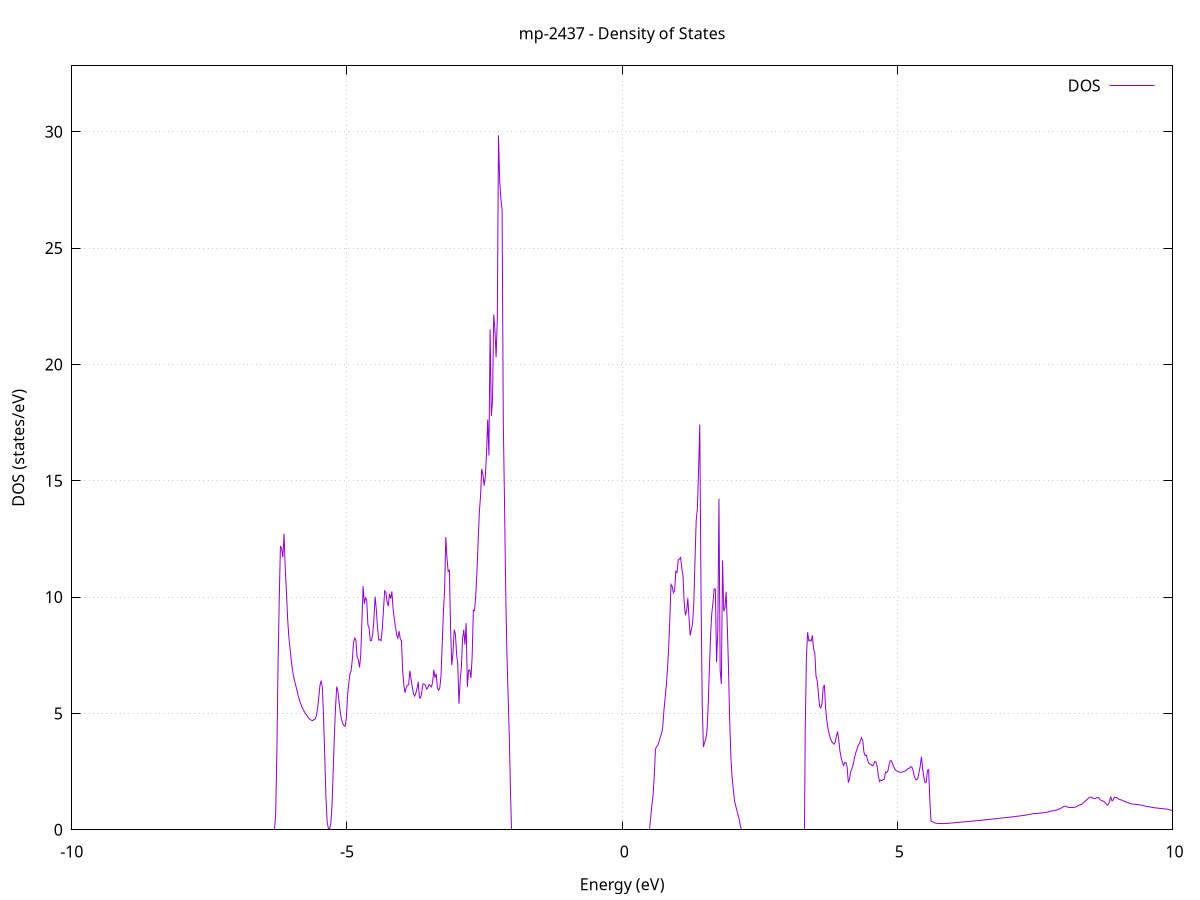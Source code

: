set title 'mp-2437 - Density of States'
set xlabel 'Energy (eV)'
set ylabel 'DOS (states/eV)'
set grid
set xrange [-10:10]
set yrange [0:32.832]
set xzeroaxis lt -1
set terminal png size 800,600
set output 'mp-2437_dos_gnuplot.png'
plot '-' using 1:2 with lines title 'DOS'
-24.386400 0.000000
-24.364600 0.000000
-24.342800 0.000000
-24.321100 0.000000
-24.299300 0.000000
-24.277500 0.000000
-24.255800 0.000000
-24.234000 0.000000
-24.212200 0.000000
-24.190400 0.000000
-24.168700 0.000000
-24.146900 0.000000
-24.125100 0.000000
-24.103400 0.000000
-24.081600 0.000000
-24.059800 0.000000
-24.038100 0.000000
-24.016300 0.000000
-23.994500 0.000000
-23.972700 0.000000
-23.951000 0.000000
-23.929200 0.000000
-23.907400 0.000000
-23.885700 0.000000
-23.863900 0.000000
-23.842100 0.000000
-23.820400 0.000000
-23.798600 0.000000
-23.776800 0.000000
-23.755000 0.000000
-23.733300 0.000000
-23.711500 0.000000
-23.689700 0.000000
-23.668000 0.000000
-23.646200 0.000000
-23.624400 0.000000
-23.602700 0.000000
-23.580900 0.000000
-23.559100 0.000000
-23.537300 0.000000
-23.515600 0.000000
-23.493800 0.000000
-23.472000 0.000000
-23.450300 0.000000
-23.428500 0.000000
-23.406700 0.000000
-23.385000 0.000000
-23.363200 0.000000
-23.341400 0.000000
-23.319700 0.000000
-23.297900 0.000000
-23.276100 0.000000
-23.254300 0.000000
-23.232600 0.000000
-23.210800 0.000000
-23.189000 0.000000
-23.167300 0.000000
-23.145500 0.000000
-23.123700 0.000000
-23.102000 0.000000
-23.080200 0.000000
-23.058400 0.000000
-23.036600 0.000000
-23.014900 0.000000
-22.993100 0.000000
-22.971300 0.000000
-22.949600 0.000000
-22.927800 0.000000
-22.906000 0.000000
-22.884300 0.000000
-22.862500 0.000000
-22.840700 0.000000
-22.818900 0.000000
-22.797200 0.000000
-22.775400 0.000000
-22.753600 0.000000
-22.731900 0.000000
-22.710100 0.000000
-22.688300 0.000000
-22.666600 0.000000
-22.644800 0.000000
-22.623000 0.000000
-22.601300 0.000000
-22.579500 0.000000
-22.557700 0.000000
-22.535900 0.000000
-22.514200 0.000000
-22.492400 0.000000
-22.470600 0.000000
-22.448900 0.000000
-22.427100 0.000000
-22.405300 0.019700
-22.383600 0.841700
-22.361800 1.305100
-22.340000 1.707700
-22.318200 2.069100
-22.296500 2.438800
-22.274700 2.842000
-22.252900 3.265600
-22.231200 3.714600
-22.209400 4.267000
-22.187600 4.889700
-22.165900 5.614600
-22.144100 6.704400
-22.122300 8.943100
-22.100500 9.479300
-22.078800 10.349500
-22.057000 10.595800
-22.035200 11.321000
-22.013500 6.270800
-21.991700 10.652900
-21.969900 14.707700
-21.948200 12.191300
-21.926400 9.738000
-21.904600 11.418400
-21.882900 21.061600
-21.861100 29.847100
-21.839300 40.471700
-21.817500 18.512500
-21.795800 23.438100
-21.774000 61.824500
-21.752200 13.667300
-21.730500 27.770900
-21.708700 39.428000
-21.686900 56.825000
-21.665200 35.137800
-21.643400 15.420800
-21.621600 8.497700
-21.599800 4.529300
-21.578100 0.000000
-21.556300 0.000000
-21.534500 0.000000
-21.512800 0.000000
-21.491000 0.000000
-21.469200 0.000000
-21.447500 0.000000
-21.425700 0.000000
-21.403900 0.000000
-21.382100 0.000000
-21.360400 0.000000
-21.338600 0.000000
-21.316800 0.000000
-21.295100 0.000000
-21.273300 0.000000
-21.251500 0.000000
-21.229800 0.000000
-21.208000 0.000000
-21.186200 0.000000
-21.164400 0.000000
-21.142700 0.000000
-21.120900 0.000000
-21.099100 0.000000
-21.077400 0.000000
-21.055600 0.000000
-21.033800 0.000000
-21.012100 0.000000
-20.990300 0.000000
-20.968500 0.000000
-20.946800 0.000000
-20.925000 0.000000
-20.903200 0.000000
-20.881400 0.000000
-20.859700 0.000000
-20.837900 0.000000
-20.816100 0.000000
-20.794400 0.000000
-20.772600 0.000000
-20.750800 0.000000
-20.729100 0.000000
-20.707300 0.000000
-20.685500 0.000000
-20.663700 0.000000
-20.642000 0.000000
-20.620200 0.000000
-20.598400 0.000000
-20.576700 0.000000
-20.554900 0.000000
-20.533100 0.000000
-20.511400 0.000000
-20.489600 0.000000
-20.467800 0.000000
-20.446000 0.000000
-20.424300 0.000000
-20.402500 0.000000
-20.380700 0.000000
-20.359000 0.000000
-20.337200 0.000000
-20.315400 0.000000
-20.293700 0.000000
-20.271900 0.000000
-20.250100 0.000000
-20.228400 0.000000
-20.206600 0.000000
-20.184800 0.000000
-20.163000 0.000000
-20.141300 0.000000
-20.119500 0.000000
-20.097700 0.000000
-20.076000 0.000000
-20.054200 0.000000
-20.032400 0.000000
-20.010700 0.000000
-19.988900 0.000000
-19.967100 0.000000
-19.945300 0.000000
-19.923600 0.000000
-19.901800 0.000000
-19.880000 0.000000
-19.858300 0.000000
-19.836500 0.000000
-19.814700 0.000000
-19.793000 0.000000
-19.771200 0.000000
-19.749400 0.000000
-19.727600 0.000000
-19.705900 0.000000
-19.684100 0.000000
-19.662300 0.000000
-19.640600 0.000000
-19.618800 0.000000
-19.597000 0.000000
-19.575300 0.000000
-19.553500 0.000000
-19.531700 0.000000
-19.510000 0.000000
-19.488200 0.000000
-19.466400 0.000000
-19.444600 0.000000
-19.422900 0.000000
-19.401100 0.000000
-19.379300 0.000000
-19.357600 0.000000
-19.335800 0.000000
-19.314000 0.000000
-19.292300 0.000000
-19.270500 0.000000
-19.248700 0.000000
-19.226900 0.000000
-19.205200 0.000000
-19.183400 0.000000
-19.161600 0.000000
-19.139900 0.000000
-19.118100 0.000000
-19.096300 0.000000
-19.074600 0.000000
-19.052800 0.000000
-19.031000 0.000000
-19.009200 0.000000
-18.987500 0.000000
-18.965700 0.000000
-18.943900 0.000000
-18.922200 0.000000
-18.900400 0.000000
-18.878600 0.000000
-18.856900 0.000000
-18.835100 0.000000
-18.813300 0.000000
-18.791600 0.000000
-18.769800 0.000000
-18.748000 0.000000
-18.726200 0.000000
-18.704500 0.000000
-18.682700 0.000000
-18.660900 0.000000
-18.639200 0.000000
-18.617400 0.000000
-18.595600 0.000000
-18.573900 0.000000
-18.552100 0.000000
-18.530300 0.000000
-18.508500 0.000000
-18.486800 0.000000
-18.465000 0.000000
-18.443200 0.000000
-18.421500 0.000000
-18.399700 0.000000
-18.377900 0.000000
-18.356200 0.000000
-18.334400 0.000000
-18.312600 0.000000
-18.290800 0.000000
-18.269100 0.000000
-18.247300 0.000000
-18.225500 0.000000
-18.203800 0.000000
-18.182000 0.000000
-18.160200 0.000000
-18.138500 0.000000
-18.116700 0.000000
-18.094900 0.000000
-18.073100 0.000000
-18.051400 0.000000
-18.029600 0.000000
-18.007800 0.000000
-17.986100 0.000000
-17.964300 0.000000
-17.942500 0.000000
-17.920800 0.000000
-17.899000 0.000000
-17.877200 0.000000
-17.855500 0.000000
-17.833700 0.000000
-17.811900 0.000000
-17.790100 0.000000
-17.768400 0.000000
-17.746600 0.000000
-17.724800 0.000000
-17.703100 0.000000
-17.681300 0.000000
-17.659500 0.000000
-17.637800 0.000000
-17.616000 0.000000
-17.594200 0.000000
-17.572400 0.000000
-17.550700 0.000000
-17.528900 0.000000
-17.507100 0.000000
-17.485400 0.000000
-17.463600 0.000000
-17.441800 0.000000
-17.420100 0.000000
-17.398300 0.000000
-17.376500 0.000000
-17.354700 0.000000
-17.333000 0.000000
-17.311200 0.000000
-17.289400 0.000000
-17.267700 0.000000
-17.245900 0.000000
-17.224100 0.000000
-17.202400 0.000000
-17.180600 0.000000
-17.158800 0.000000
-17.137100 0.000000
-17.115300 0.000000
-17.093500 0.000000
-17.071700 0.000000
-17.050000 0.000000
-17.028200 0.000000
-17.006400 0.000000
-16.984700 0.000000
-16.962900 0.000000
-16.941100 0.000000
-16.919400 0.000000
-16.897600 0.000000
-16.875800 0.000000
-16.854000 0.000000
-16.832300 0.000000
-16.810500 0.000000
-16.788700 0.000000
-16.767000 0.000000
-16.745200 0.000000
-16.723400 0.000000
-16.701700 0.000000
-16.679900 0.000000
-16.658100 0.000000
-16.636300 0.000000
-16.614600 0.000000
-16.592800 0.000000
-16.571000 0.000000
-16.549300 0.000000
-16.527500 0.000000
-16.505700 0.000000
-16.484000 0.000000
-16.462200 0.000000
-16.440400 0.000000
-16.418700 0.000000
-16.396900 0.000000
-16.375100 0.000000
-16.353300 0.000000
-16.331600 0.000000
-16.309800 0.000000
-16.288000 0.000000
-16.266300 0.000000
-16.244500 0.000000
-16.222700 0.000000
-16.201000 0.000000
-16.179200 0.000000
-16.157400 0.000000
-16.135600 0.000000
-16.113900 0.000000
-16.092100 0.000000
-16.070300 0.000000
-16.048600 0.000000
-16.026800 0.000000
-16.005000 0.000000
-15.983300 0.000000
-15.961500 0.000000
-15.939700 0.000000
-15.917900 0.000000
-15.896200 0.000000
-15.874400 0.000000
-15.852600 0.000000
-15.830900 0.000000
-15.809100 0.000000
-15.787300 0.000000
-15.765600 0.000000
-15.743800 0.000000
-15.722000 0.000000
-15.700300 0.000000
-15.678500 0.000000
-15.656700 0.000000
-15.634900 0.000000
-15.613200 0.000000
-15.591400 0.000000
-15.569600 0.000000
-15.547900 0.000000
-15.526100 0.000000
-15.504300 0.000000
-15.482600 0.000000
-15.460800 0.000000
-15.439000 0.000000
-15.417200 0.000000
-15.395500 0.000000
-15.373700 0.000000
-15.351900 0.000000
-15.330200 0.000000
-15.308400 0.000000
-15.286600 0.000000
-15.264900 0.000000
-15.243100 0.000000
-15.221300 0.000000
-15.199500 0.000000
-15.177800 0.000000
-15.156000 0.000000
-15.134200 0.000000
-15.112500 0.000000
-15.090700 0.000000
-15.068900 0.000000
-15.047200 0.000000
-15.025400 0.000000
-15.003600 0.000000
-14.981800 0.000000
-14.960100 0.000000
-14.938300 0.000000
-14.916500 0.000000
-14.894800 0.000000
-14.873000 0.000000
-14.851200 0.000000
-14.829500 0.000000
-14.807700 0.000000
-14.785900 0.000000
-14.764200 0.000000
-14.742400 0.000000
-14.720600 0.000000
-14.698800 0.000000
-14.677100 0.000000
-14.655300 0.000000
-14.633500 0.000000
-14.611800 0.000000
-14.590000 0.000000
-14.568200 0.000000
-14.546500 0.000000
-14.524700 0.000000
-14.502900 0.000000
-14.481100 0.000000
-14.459400 0.000000
-14.437600 0.000000
-14.415800 0.000000
-14.394100 0.000000
-14.372300 0.000000
-14.350500 0.000000
-14.328800 0.000000
-14.307000 0.000000
-14.285200 0.000000
-14.263400 0.000000
-14.241700 0.000000
-14.219900 0.000000
-14.198100 0.000000
-14.176400 0.000000
-14.154600 0.000000
-14.132800 0.000000
-14.111100 0.000000
-14.089300 0.000000
-14.067500 0.000000
-14.045800 0.000000
-14.024000 0.000000
-14.002200 0.000000
-13.980400 0.000000
-13.958700 0.000000
-13.936900 0.000000
-13.915100 0.000000
-13.893400 0.000000
-13.871600 0.000000
-13.849800 0.000000
-13.828100 0.000000
-13.806300 0.000000
-13.784500 0.000000
-13.762700 0.000000
-13.741000 0.000000
-13.719200 0.000000
-13.697400 0.000000
-13.675700 0.000000
-13.653900 0.000000
-13.632100 0.000000
-13.610400 0.000000
-13.588600 0.000000
-13.566800 0.000000
-13.545000 0.000000
-13.523300 0.000000
-13.501500 0.000000
-13.479700 0.000000
-13.458000 0.000000
-13.436200 0.000000
-13.414400 0.000000
-13.392700 0.000000
-13.370900 0.000000
-13.349100 0.000000
-13.327400 0.000000
-13.305600 0.000000
-13.283800 0.000000
-13.262000 0.000000
-13.240300 0.000000
-13.218500 0.000000
-13.196700 0.000000
-13.175000 0.000000
-13.153200 0.000000
-13.131400 0.000000
-13.109700 0.000000
-13.087900 0.000000
-13.066100 0.000000
-13.044300 0.000000
-13.022600 0.000000
-13.000800 0.000000
-12.979000 0.000000
-12.957300 0.000000
-12.935500 0.000000
-12.913700 0.000000
-12.892000 0.000000
-12.870200 0.000000
-12.848400 0.000000
-12.826600 0.000000
-12.804900 0.000000
-12.783100 0.000000
-12.761300 0.000000
-12.739600 0.000000
-12.717800 0.000000
-12.696000 0.000000
-12.674300 0.000000
-12.652500 0.000000
-12.630700 0.000000
-12.608900 0.000000
-12.587200 0.000000
-12.565400 0.000000
-12.543600 0.000000
-12.521900 0.000000
-12.500100 0.000000
-12.478300 0.000000
-12.456600 0.000000
-12.434800 0.000000
-12.413000 0.000000
-12.391300 0.000000
-12.369500 0.000000
-12.347700 0.000000
-12.325900 0.000000
-12.304200 0.000000
-12.282400 0.000000
-12.260600 0.000000
-12.238900 0.000000
-12.217100 0.000000
-12.195300 0.000000
-12.173600 0.000000
-12.151800 0.000000
-12.130000 0.000000
-12.108200 0.000000
-12.086500 0.000000
-12.064700 0.000000
-12.042900 0.000000
-12.021200 0.000000
-11.999400 0.000000
-11.977600 0.000000
-11.955900 0.000000
-11.934100 0.000000
-11.912300 0.000000
-11.890500 0.000000
-11.868800 0.000000
-11.847000 0.000000
-11.825200 0.000000
-11.803500 0.000000
-11.781700 0.000000
-11.759900 0.000000
-11.738200 0.000000
-11.716400 0.000000
-11.694600 0.000000
-11.672900 0.000000
-11.651100 0.000000
-11.629300 0.000000
-11.607500 0.000000
-11.585800 0.000000
-11.564000 0.000000
-11.542200 0.000000
-11.520500 0.000000
-11.498700 0.000000
-11.476900 0.000000
-11.455200 0.000000
-11.433400 0.000000
-11.411600 0.000000
-11.389800 0.000000
-11.368100 0.000000
-11.346300 0.000000
-11.324500 0.000000
-11.302800 0.000000
-11.281000 0.000000
-11.259200 0.000000
-11.237500 0.000000
-11.215700 0.000000
-11.193900 0.000000
-11.172100 0.000000
-11.150400 0.000000
-11.128600 0.000000
-11.106800 0.000000
-11.085100 0.000000
-11.063300 0.000000
-11.041500 0.000000
-11.019800 0.000000
-10.998000 0.000000
-10.976200 0.000000
-10.954500 0.000000
-10.932700 0.000000
-10.910900 0.000000
-10.889100 0.000000
-10.867400 0.000000
-10.845600 0.000000
-10.823800 0.000000
-10.802100 0.000000
-10.780300 0.000000
-10.758500 0.000000
-10.736800 0.000000
-10.715000 0.000000
-10.693200 0.000000
-10.671400 0.000000
-10.649700 0.000000
-10.627900 0.000000
-10.606100 0.000000
-10.584400 0.000000
-10.562600 0.000000
-10.540800 0.000000
-10.519100 0.000000
-10.497300 0.000000
-10.475500 0.000000
-10.453700 0.000000
-10.432000 0.000000
-10.410200 0.000000
-10.388400 0.000000
-10.366700 0.000000
-10.344900 0.000000
-10.323100 0.000000
-10.301400 0.000000
-10.279600 0.000000
-10.257800 0.000000
-10.236100 0.000000
-10.214300 0.000000
-10.192500 0.000000
-10.170700 0.000000
-10.149000 0.000000
-10.127200 0.000000
-10.105400 0.000000
-10.083700 0.000000
-10.061900 0.000000
-10.040100 0.000000
-10.018400 0.000000
-9.996600 0.000000
-9.974800 0.000000
-9.953000 0.000000
-9.931300 0.000000
-9.909500 0.000000
-9.887700 0.000000
-9.866000 0.000000
-9.844200 0.000000
-9.822400 0.000000
-9.800700 0.000000
-9.778900 0.000000
-9.757100 0.000000
-9.735300 0.000000
-9.713600 0.000000
-9.691800 0.000000
-9.670000 0.000000
-9.648300 0.000000
-9.626500 0.000000
-9.604700 0.000000
-9.583000 0.000000
-9.561200 0.000000
-9.539400 0.000000
-9.517600 0.000000
-9.495900 0.000000
-9.474100 0.000000
-9.452300 0.000000
-9.430600 0.000000
-9.408800 0.000000
-9.387000 0.000000
-9.365300 0.000000
-9.343500 0.000000
-9.321700 0.000000
-9.300000 0.000000
-9.278200 0.000000
-9.256400 0.000000
-9.234600 0.000000
-9.212900 0.000000
-9.191100 0.000000
-9.169300 0.000000
-9.147600 0.000000
-9.125800 0.000000
-9.104000 0.000000
-9.082300 0.000000
-9.060500 0.000000
-9.038700 0.000000
-9.016900 0.000000
-8.995200 0.000000
-8.973400 0.000000
-8.951600 0.000000
-8.929900 0.000000
-8.908100 0.000000
-8.886300 0.000000
-8.864600 0.000000
-8.842800 0.000000
-8.821000 0.000000
-8.799200 0.000000
-8.777500 0.000000
-8.755700 0.000000
-8.733900 0.000000
-8.712200 0.000000
-8.690400 0.000000
-8.668600 0.000000
-8.646900 0.000000
-8.625100 0.000000
-8.603300 0.000000
-8.581600 0.000000
-8.559800 0.000000
-8.538000 0.000000
-8.516200 0.000000
-8.494500 0.000000
-8.472700 0.000000
-8.450900 0.000000
-8.429200 0.000000
-8.407400 0.000000
-8.385600 0.000000
-8.363900 0.000000
-8.342100 0.000000
-8.320300 0.000000
-8.298500 0.000000
-8.276800 0.000000
-8.255000 0.000000
-8.233200 0.000000
-8.211500 0.000000
-8.189700 0.000000
-8.167900 0.000000
-8.146200 0.000000
-8.124400 0.000000
-8.102600 0.000000
-8.080800 0.000000
-8.059100 0.000000
-8.037300 0.000000
-8.015500 0.000000
-7.993800 0.000000
-7.972000 0.000000
-7.950200 0.000000
-7.928500 0.000000
-7.906700 0.000000
-7.884900 0.000000
-7.863200 0.000000
-7.841400 0.000000
-7.819600 0.000000
-7.797800 0.000000
-7.776100 0.000000
-7.754300 0.000000
-7.732500 0.000000
-7.710800 0.000000
-7.689000 0.000000
-7.667200 0.000000
-7.645500 0.000000
-7.623700 0.000000
-7.601900 0.000000
-7.580100 0.000000
-7.558400 0.000000
-7.536600 0.000000
-7.514800 0.000000
-7.493100 0.000000
-7.471300 0.000000
-7.449500 0.000000
-7.427800 0.000000
-7.406000 0.000000
-7.384200 0.000000
-7.362400 0.000000
-7.340700 0.000000
-7.318900 0.000000
-7.297100 0.000000
-7.275400 0.000000
-7.253600 0.000000
-7.231800 0.000000
-7.210100 0.000000
-7.188300 0.000000
-7.166500 0.000000
-7.144800 0.000000
-7.123000 0.000000
-7.101200 0.000000
-7.079400 0.000000
-7.057700 0.000000
-7.035900 0.000000
-7.014100 0.000000
-6.992400 0.000000
-6.970600 0.000000
-6.948800 0.000000
-6.927100 0.000000
-6.905300 0.000000
-6.883500 0.000000
-6.861700 0.000000
-6.840000 0.000000
-6.818200 0.000000
-6.796400 0.000000
-6.774700 0.000000
-6.752900 0.000000
-6.731100 0.000000
-6.709400 0.000000
-6.687600 0.000000
-6.665800 0.000000
-6.644000 0.000000
-6.622300 0.000000
-6.600500 0.000000
-6.578700 0.000000
-6.557000 0.000000
-6.535200 0.000000
-6.513400 0.000000
-6.491700 0.000000
-6.469900 0.000000
-6.448100 0.000000
-6.426300 0.000000
-6.404600 0.000000
-6.382800 0.000000
-6.361000 0.000000
-6.339300 0.000000
-6.317500 0.000000
-6.295700 0.664100
-6.274000 3.270600
-6.252200 7.104000
-6.230400 9.935100
-6.208700 12.197000
-6.186900 12.094500
-6.165100 11.714700
-6.143300 12.719200
-6.121600 11.224100
-6.099800 10.203800
-6.078000 9.057100
-6.056300 8.294300
-6.034500 7.802300
-6.012700 7.290400
-5.991000 6.887200
-5.969200 6.583300
-5.947400 6.352700
-5.925600 6.153100
-5.903900 5.945400
-5.882100 5.724600
-5.860300 5.551000
-5.838600 5.402700
-5.816800 5.272200
-5.795000 5.160300
-5.773300 5.070800
-5.751500 4.994000
-5.729700 4.915700
-5.707900 4.838700
-5.686200 4.776800
-5.664400 4.729400
-5.642600 4.701800
-5.620900 4.695900
-5.599100 4.745400
-5.577300 4.757900
-5.555600 4.903800
-5.533800 5.216900
-5.512000 5.691100
-5.490300 6.213300
-5.468500 6.414200
-5.446700 6.101300
-5.424900 4.843900
-5.403200 3.132500
-5.381400 1.373800
-5.359600 0.324400
-5.337900 0.063300
-5.316100 0.027800
-5.294300 0.248500
-5.272600 0.999300
-5.250800 2.486800
-5.229000 4.060600
-5.207200 5.296200
-5.185500 6.154000
-5.163700 5.949900
-5.141900 5.462300
-5.120200 5.021900
-5.098400 4.737500
-5.076600 4.575500
-5.054900 4.473000
-5.033100 4.444900
-5.011300 4.796100
-4.989500 5.770100
-4.967800 6.289400
-4.946000 6.685300
-4.924200 6.841000
-4.902500 7.324300
-4.880700 8.043000
-4.858900 8.244700
-4.837200 8.141800
-4.815400 7.428000
-4.793600 7.313900
-4.771900 6.978300
-4.750100 7.489100
-4.728300 8.979200
-4.706500 10.472800
-4.684800 9.717700
-4.663000 9.968700
-4.641200 9.870700
-4.619500 8.817500
-4.597700 8.652800
-4.575900 8.129100
-4.554200 8.139200
-4.532400 8.398600
-4.510600 9.052900
-4.488800 10.019500
-4.467100 9.478800
-4.445300 8.705600
-4.423500 8.152100
-4.401800 8.177000
-4.380000 8.130300
-4.358200 8.642100
-4.336500 9.459800
-4.314700 10.268300
-4.292900 10.208600
-4.271100 9.808600
-4.249400 9.616600
-4.227600 10.131500
-4.205800 9.937200
-4.184100 10.243300
-4.162300 9.501600
-4.140500 9.071800
-4.118800 8.727100
-4.097000 8.366000
-4.075200 8.236900
-4.053400 8.536700
-4.031700 8.207500
-4.009900 8.119200
-3.988100 6.842400
-3.966400 6.210600
-3.944600 5.890100
-3.922800 6.118000
-3.901100 6.213400
-3.879300 6.230500
-3.857500 6.836500
-3.835800 6.487500
-3.814000 6.136400
-3.792200 5.858400
-3.770400 5.747500
-3.748700 5.871000
-3.726900 6.077000
-3.705100 6.359300
-3.683400 5.668500
-3.661600 5.669600
-3.639800 5.930800
-3.618100 6.273800
-3.596300 6.257200
-3.574500 6.212700
-3.552700 6.046400
-3.531000 6.102600
-3.509200 6.245600
-3.487400 6.197300
-3.465700 6.141500
-3.443900 6.340700
-3.422100 6.871700
-3.400400 6.539900
-3.378600 6.701100
-3.356800 6.092700
-3.335000 5.999200
-3.313300 6.104900
-3.291500 6.608500
-3.269700 7.960600
-3.248000 9.373800
-3.226200 10.287900
-3.204400 12.582000
-3.182700 11.669100
-3.160900 11.105300
-3.139100 11.156300
-3.117400 8.655600
-3.095600 7.074400
-3.073800 7.594700
-3.052000 8.597400
-3.030300 8.419000
-3.008500 7.579300
-2.986700 7.108100
-2.965000 5.418400
-2.943200 6.413900
-2.921400 6.988000
-2.899700 8.216200
-2.877900 8.590800
-2.856100 7.963300
-2.834300 8.880300
-2.812600 6.145300
-2.790800 6.848600
-2.769000 6.869100
-2.747300 6.517000
-2.725500 7.429100
-2.703700 9.431700
-2.682000 9.419800
-2.660200 10.052100
-2.638400 11.086300
-2.616600 12.384100
-2.594900 13.637300
-2.573100 14.341500
-2.551300 15.507200
-2.529600 15.274600
-2.507800 14.790700
-2.486000 15.181600
-2.464300 16.176400
-2.442500 17.628500
-2.420700 16.085500
-2.399000 21.510900
-2.377200 17.784400
-2.355400 18.440300
-2.333600 22.144400
-2.311900 21.516200
-2.290100 20.310200
-2.268300 21.948900
-2.246600 29.847400
-2.224800 27.871300
-2.203000 27.116700
-2.181300 26.657300
-2.159500 17.533800
-2.137700 14.106400
-2.115900 10.271500
-2.094200 7.606300
-2.072400 5.805800
-2.050600 4.011700
-2.028900 1.624300
-2.007100 0.000000
-1.985300 0.000000
-1.963600 0.000000
-1.941800 0.000000
-1.920000 0.000000
-1.898200 0.000000
-1.876500 0.000000
-1.854700 0.000000
-1.832900 0.000000
-1.811200 0.000000
-1.789400 0.000000
-1.767600 0.000000
-1.745900 0.000000
-1.724100 0.000000
-1.702300 0.000000
-1.680600 0.000000
-1.658800 0.000000
-1.637000 0.000000
-1.615200 0.000000
-1.593500 0.000000
-1.571700 0.000000
-1.549900 0.000000
-1.528200 0.000000
-1.506400 0.000000
-1.484600 0.000000
-1.462900 0.000000
-1.441100 0.000000
-1.419300 0.000000
-1.397500 0.000000
-1.375800 0.000000
-1.354000 0.000000
-1.332200 0.000000
-1.310500 0.000000
-1.288700 0.000000
-1.266900 0.000000
-1.245200 0.000000
-1.223400 0.000000
-1.201600 0.000000
-1.179800 0.000000
-1.158100 0.000000
-1.136300 0.000000
-1.114500 0.000000
-1.092800 0.000000
-1.071000 0.000000
-1.049200 0.000000
-1.027500 0.000000
-1.005700 0.000000
-0.983900 0.000000
-0.962100 0.000000
-0.940400 0.000000
-0.918600 0.000000
-0.896800 0.000000
-0.875100 0.000000
-0.853300 0.000000
-0.831500 0.000000
-0.809800 0.000000
-0.788000 0.000000
-0.766200 0.000000
-0.744500 0.000000
-0.722700 0.000000
-0.700900 0.000000
-0.679100 0.000000
-0.657400 0.000000
-0.635600 0.000000
-0.613800 0.000000
-0.592100 0.000000
-0.570300 0.000000
-0.548500 0.000000
-0.526800 0.000000
-0.505000 0.000000
-0.483200 0.000000
-0.461400 0.000000
-0.439700 0.000000
-0.417900 0.000000
-0.396100 0.000000
-0.374400 0.000000
-0.352600 0.000000
-0.330800 0.000000
-0.309100 0.000000
-0.287300 0.000000
-0.265500 0.000000
-0.243700 0.000000
-0.222000 0.000000
-0.200200 0.000000
-0.178400 0.000000
-0.156700 0.000000
-0.134900 0.000000
-0.113100 0.000000
-0.091400 0.000000
-0.069600 0.000000
-0.047800 0.000000
-0.026100 0.000000
-0.004300 0.000000
0.017500 0.000000
0.039300 0.000000
0.061000 0.000000
0.082800 0.000000
0.104600 0.000000
0.126300 0.000000
0.148100 0.000000
0.169900 0.000000
0.191600 0.000000
0.213400 0.000000
0.235200 0.000000
0.257000 0.000000
0.278700 0.000000
0.300500 0.000000
0.322300 0.000000
0.344000 0.000000
0.365800 0.000000
0.387600 0.000000
0.409300 0.000000
0.431100 0.000000
0.452900 0.000000
0.474700 0.000000
0.496400 0.000000
0.518200 0.506400
0.540000 1.049800
0.561700 1.474400
0.583500 2.306100
0.605300 3.464900
0.627000 3.573100
0.648800 3.632900
0.670600 3.793900
0.692300 3.973200
0.714100 4.123400
0.735900 4.367500
0.757700 5.087800
0.779400 5.621700
0.801200 6.182500
0.823000 6.873700
0.844700 7.785300
0.866500 9.056900
0.888300 10.541400
0.910000 10.448700
0.931800 10.182200
0.953600 10.283500
0.975400 11.108700
0.997100 11.061400
1.018900 11.601100
1.040700 11.638700
1.062400 11.701200
1.084200 11.228000
1.106000 10.922200
1.127700 9.755900
1.149500 9.210400
1.171300 9.411400
1.193100 9.951700
1.214800 9.120900
1.236600 8.351400
1.258400 8.612000
1.280100 8.876900
1.301900 9.714400
1.323700 11.594800
1.345400 13.278000
1.367200 13.809600
1.389000 15.476800
1.410700 17.418300
1.432500 10.378200
1.454300 5.484900
1.476100 3.560900
1.497800 3.739000
1.519600 3.899700
1.541400 4.244400
1.563100 5.323200
1.584900 6.885100
1.606700 8.354400
1.628400 9.286000
1.650200 9.771000
1.672000 10.351100
1.693800 10.346500
1.715500 7.205700
1.737300 8.506800
1.759100 14.228600
1.780800 6.865900
1.802600 6.258000
1.824400 11.573300
1.846100 9.392800
1.867900 9.523700
1.889700 10.232200
1.911500 8.716400
1.933200 6.865300
1.955000 4.622700
1.976800 3.060200
1.998500 2.239100
2.020300 1.731300
2.042100 1.244000
2.063800 1.025000
2.085600 0.821900
2.107400 0.618600
2.129200 0.415100
2.150900 0.140900
2.172700 0.000000
2.194500 0.000000
2.216200 0.000000
2.238000 0.000000
2.259800 0.000000
2.281500 0.000000
2.303300 0.000000
2.325100 0.000000
2.346800 0.000000
2.368600 0.000000
2.390400 0.000000
2.412200 0.000000
2.433900 0.000000
2.455700 0.000000
2.477500 0.000000
2.499200 0.000000
2.521000 0.000000
2.542800 0.000000
2.564500 0.000000
2.586300 0.000000
2.608100 0.000000
2.629900 0.000000
2.651600 0.000000
2.673400 0.000000
2.695200 0.000000
2.716900 0.000000
2.738700 0.000000
2.760500 0.000000
2.782200 0.000000
2.804000 0.000000
2.825800 0.000000
2.847600 0.000000
2.869300 0.000000
2.891100 0.000000
2.912900 0.000000
2.934600 0.000000
2.956400 0.000000
2.978200 0.000000
2.999900 0.000000
3.021700 0.000000
3.043500 0.000000
3.065200 0.000000
3.087000 0.000000
3.108800 0.000000
3.130600 0.000000
3.152300 0.000000
3.174100 0.000000
3.195900 0.000000
3.217600 0.000000
3.239400 0.000000
3.261200 0.000000
3.282900 0.000000
3.304700 0.000000
3.326500 4.229100
3.348300 7.409900
3.370000 8.488600
3.391800 8.115800
3.413600 8.165600
3.435300 8.107000
3.457100 8.355200
3.478900 7.768600
3.500600 7.597200
3.522400 6.603400
3.544200 6.405700
3.566000 5.851300
3.587700 5.302900
3.609500 5.238000
3.631300 5.418900
3.653000 6.117800
3.674800 6.224400
3.696600 5.235500
3.718300 4.706900
3.740100 4.356500
3.761900 4.123000
3.783600 3.927000
3.805400 3.798200
3.827200 3.735500
3.849000 3.678200
3.870700 3.761700
3.892500 4.016900
3.914300 4.225200
3.936000 3.849200
3.957800 3.371300
3.979600 3.099200
4.001300 2.897000
4.023100 2.762700
4.044900 2.894200
4.066700 2.883100
4.088400 2.684700
4.110200 2.029700
4.132000 2.179200
4.153700 2.512000
4.175500 2.619500
4.197300 2.802100
4.219000 3.047100
4.240800 3.281500
4.262600 3.428400
4.284400 3.600100
4.306100 3.694100
4.327900 3.816500
4.349700 3.950500
4.371400 3.845900
4.393200 3.331000
4.415000 3.185100
4.436700 3.204800
4.458500 3.015800
4.480300 2.864200
4.502000 2.821000
4.523800 2.808400
4.545600 2.751000
4.567400 2.784400
4.589100 2.933900
4.610900 2.913100
4.632700 2.735900
4.654400 2.332900
4.676200 2.074200
4.698000 2.136200
4.719700 2.110800
4.741500 2.157400
4.763300 2.170700
4.785100 2.483000
4.806800 2.461100
4.828600 2.526800
4.850400 2.802300
4.872100 2.970000
4.893900 2.959200
4.915700 2.821300
4.937400 2.691900
4.959200 2.593700
4.981000 2.540400
5.002800 2.521900
5.024500 2.496800
5.046300 2.477500
5.068100 2.471200
5.089800 2.478000
5.111600 2.504000
5.133400 2.519300
5.155100 2.544000
5.176900 2.597500
5.198700 2.628800
5.220500 2.651900
5.242200 2.710700
5.264000 2.692700
5.285800 2.550200
5.307500 2.312600
5.329300 2.174500
5.351100 2.148100
5.372800 2.206000
5.394600 2.476100
5.416400 2.739200
5.438100 3.141000
5.459900 2.623200
5.481700 2.263300
5.503500 2.027400
5.525200 2.054900
5.547000 2.555400
5.568800 2.581400
5.590500 1.293200
5.612300 0.366700
5.634100 0.349300
5.655800 0.330600
5.677600 0.299700
5.699400 0.282100
5.721200 0.277200
5.742900 0.273300
5.764700 0.270300
5.786500 0.268000
5.808200 0.266400
5.830000 0.265800
5.851800 0.266400
5.873500 0.268500
5.895300 0.271800
5.917100 0.276000
5.938900 0.280700
5.960600 0.285800
5.982400 0.290800
6.004200 0.295900
6.025900 0.300800
6.047700 0.305500
6.069500 0.310100
6.091200 0.314500
6.113000 0.318700
6.134800 0.323100
6.156500 0.327500
6.178300 0.332100
6.200100 0.336800
6.221900 0.341500
6.243600 0.346200
6.265400 0.351000
6.287200 0.355800
6.308900 0.360700
6.330700 0.365600
6.352500 0.370500
6.374200 0.375500
6.396000 0.380600
6.417800 0.385700
6.439600 0.390900
6.461300 0.396100
6.483100 0.401300
6.504900 0.406400
6.526600 0.411600
6.548400 0.416800
6.570200 0.422000
6.591900 0.427200
6.613700 0.432400
6.635500 0.437600
6.657300 0.442800
6.679000 0.448100
6.700800 0.453500
6.722600 0.458900
6.744300 0.464300
6.766100 0.469800
6.787900 0.475300
6.809600 0.480800
6.831400 0.486400
6.853200 0.492000
6.874900 0.497600
6.896700 0.503300
6.918500 0.509000
6.940300 0.514700
6.962000 0.520500
6.983800 0.526300
7.005600 0.532200
7.027300 0.538000
7.049100 0.544000
7.070900 0.550000
7.092600 0.556100
7.114400 0.562400
7.136200 0.568800
7.158000 0.575200
7.179700 0.581700
7.201500 0.588100
7.223300 0.594700
7.245000 0.601300
7.266800 0.608100
7.288600 0.615300
7.310300 0.622900
7.332100 0.631000
7.353900 0.639600
7.375700 0.648700
7.397400 0.658400
7.419200 0.668500
7.441000 0.679200
7.462700 0.689400
7.484500 0.696800
7.506300 0.700000
7.528000 0.702800
7.549800 0.707100
7.571600 0.711800
7.593400 0.716900
7.615100 0.722500
7.636900 0.728200
7.658700 0.734300
7.680400 0.741700
7.702200 0.750200
7.724000 0.758900
7.745700 0.768300
7.767500 0.778700
7.789300 0.806400
7.811000 0.812100
7.832800 0.817500
7.854600 0.826900
7.876400 0.838500
7.898100 0.852800
7.919900 0.875000
7.941700 0.895200
7.963400 0.916100
7.985200 0.943300
8.007000 0.978500
8.028700 1.004400
8.050500 1.012800
8.072300 0.998500
8.094100 0.970300
8.115800 0.961800
8.137600 0.958100
8.159400 0.956600
8.181100 0.956900
8.202900 0.960600
8.224700 0.968500
8.246400 0.985500
8.268200 1.006600
8.290000 1.044200
8.311800 1.063100
8.333500 1.078500
8.355300 1.099200
8.377100 1.143300
8.398800 1.206500
8.420600 1.242100
8.442400 1.288200
8.464100 1.333900
8.485900 1.393000
8.507700 1.400900
8.529400 1.401600
8.551200 1.358700
8.573000 1.345500
8.594800 1.340900
8.616500 1.380900
8.638300 1.372200
8.660100 1.379400
8.681800 1.296000
8.703600 1.259800
8.725400 1.244700
8.747100 1.226600
8.768900 1.183500
8.790700 1.124100
8.812500 1.054900
8.834200 1.088700
8.856000 1.219100
8.877800 1.424900
8.899500 1.247600
8.921300 1.275300
8.943100 1.395900
8.964800 1.393700
8.986600 1.386300
9.008400 1.350300
9.030200 1.306800
9.051900 1.289200
9.073700 1.282000
9.095500 1.256600
9.117200 1.230000
9.139000 1.208600
9.160800 1.190100
9.182500 1.170600
9.204300 1.152700
9.226100 1.133600
9.247800 1.117200
9.269600 1.107400
9.291400 1.101300
9.313200 1.097400
9.334900 1.090000
9.356700 1.083500
9.378500 1.080500
9.400200 1.072100
9.422000 1.061000
9.443800 1.052400
9.465500 1.042000
9.487300 1.027200
9.509100 1.015700
9.530900 1.006100
9.552600 0.997700
9.574400 0.988300
9.596200 0.978400
9.617900 0.968800
9.639700 0.958500
9.661500 0.950300
9.683200 0.943700
9.705000 0.938200
9.726800 0.932300
9.748600 0.925800
9.770300 0.916300
9.792100 0.909600
9.813900 0.908900
9.835600 0.900900
9.857400 0.896000
9.879200 0.897300
9.900900 0.887900
9.922700 0.874400
9.944500 0.861600
9.966200 0.848700
9.988000 0.834900
10.009800 0.832200
10.031600 0.832600
10.053300 0.859000
10.075100 0.868800
10.096900 0.821000
10.118600 0.785500
10.140400 0.756300
10.162200 0.744700
10.183900 0.760400
10.205700 0.799700
10.227500 0.923700
10.249300 1.128900
10.271000 1.110700
10.292800 1.081500
10.314600 1.064200
10.336300 1.034200
10.358100 1.020700
10.379900 1.017000
10.401600 1.023700
10.423400 1.033400
10.445200 1.053600
10.467000 1.065000
10.488700 1.077500
10.510500 1.095900
10.532300 1.105400
10.554000 1.112600
10.575800 1.123100
10.597600 1.141200
10.619300 1.158400
10.641100 1.165100
10.662900 1.167400
10.684700 1.172500
10.706400 1.175700
10.728200 1.175900
10.750000 1.169100
10.771700 1.210100
10.793500 1.233000
10.815300 1.268800
10.837000 1.292600
10.858800 1.326400
10.880600 1.359600
10.902300 1.356300
10.924100 1.352200
10.945900 1.356700
10.967700 1.362900
10.989400 1.370300
11.011200 1.377700
11.033000 1.392000
11.054700 1.413000
11.076500 1.438600
11.098300 1.480800
11.120000 1.515500
11.141800 1.549000
11.163600 1.577200
11.185400 1.599200
11.207100 1.620700
11.228900 1.648800
11.250700 1.681500
11.272400 1.714400
11.294200 1.753600
11.316000 1.801800
11.337700 1.856900
11.359500 1.913600
11.381300 1.968000
11.403100 2.024300
11.424800 2.234100
11.446600 2.745700
11.468400 2.555600
11.490100 2.457800
11.511900 2.490300
11.533700 2.488100
11.555400 2.438100
11.577200 2.410000
11.599000 2.396200
11.620700 2.347500
11.642500 2.324900
11.664300 2.312700
11.686100 2.299500
11.707800 2.318800
11.729600 2.384200
11.751400 2.516600
11.773100 2.718300
11.794900 2.848300
11.816700 2.977600
11.838400 3.081200
11.860200 3.129500
11.882000 3.158500
11.903800 3.176400
11.925500 3.266100
11.947300 2.992500
11.969100 2.860000
11.990800 2.788300
12.012600 2.731600
12.034400 2.681200
12.056100 2.646300
12.077900 2.621300
12.099700 2.598200
12.121500 2.570600
12.143200 2.546500
12.165000 2.537900
12.186800 2.540100
12.208500 2.544100
12.230300 2.550700
12.252100 2.559400
12.273800 2.567500
12.295600 2.577900
12.317400 2.587600
12.339100 2.582000
12.360900 2.605700
12.382700 2.668100
12.404500 2.752500
12.426200 2.761100
12.448000 2.759100
12.469800 2.779200
12.491500 2.791900
12.513300 2.815200
12.535100 2.862300
12.556800 2.887200
12.578600 2.923300
12.600400 3.022600
12.622200 2.991800
12.643900 2.981000
12.665700 2.933200
12.687500 2.890700
12.709200 2.883500
12.731000 2.856100
12.752800 2.819500
12.774500 2.746300
12.796300 2.627800
12.818100 2.469000
12.839900 2.307500
12.861600 2.159900
12.883400 2.014100
12.905200 1.892900
12.926900 1.788800
12.948700 1.702300
12.970500 1.626900
12.992200 1.572600
13.014000 1.533500
13.035800 1.515800
13.057500 1.501700
13.079300 1.493700
13.101100 1.515200
13.122900 1.520300
13.144600 1.507200
13.166400 1.506000
13.188200 1.507300
13.209900 1.539500
13.231700 1.534200
13.253500 1.544100
13.275200 1.580700
13.297000 1.628300
13.318800 1.683400
13.340600 1.683100
13.362300 1.704000
13.384100 1.698900
13.405900 1.702300
13.427600 1.621100
13.449400 1.505600
13.471200 1.413500
13.492900 1.395700
13.514700 1.356600
13.536500 1.299400
13.558300 1.252800
13.580000 1.239800
13.601800 1.254500
13.623600 1.276200
13.645300 1.303000
13.667100 1.345200
13.688900 1.356800
13.710600 1.404400
13.732400 1.637800
13.754200 1.825300
13.776000 2.069800
13.797700 2.359400
13.819500 2.631800
13.841300 2.852700
13.863000 2.974600
13.884800 3.063100
13.906600 3.202800
13.928300 3.308000
13.950100 3.510600
13.971900 3.742500
13.993600 4.003200
14.015400 4.228700
14.037200 4.471500
14.059000 4.468600
14.080700 4.190300
14.102500 3.973900
14.124300 3.800600
14.146000 3.635300
14.167800 3.647200
14.189600 3.813700
14.211300 3.850900
14.233100 3.687900
14.254900 3.723600
14.276700 3.829800
14.298400 3.837600
14.320200 3.726800
14.342000 3.621900
14.363700 3.238700
14.385500 2.935800
14.407300 2.688600
14.429000 2.586300
14.450800 2.540900
14.472600 2.557100
14.494400 2.520300
14.516100 2.670600
14.537900 2.779400
14.559700 2.863100
14.581400 2.923100
14.603200 2.977600
14.625000 3.035300
14.646700 3.180900
14.668500 3.370200
14.690300 3.551700
14.712000 3.711800
14.733800 3.810300
14.755600 3.881300
14.777400 3.953200
14.799100 4.026900
14.820900 4.130400
14.842700 4.314700
14.864400 3.883200
14.886200 3.714300
14.908000 3.596000
14.929700 3.547100
14.951500 3.520500
14.973300 3.504100
14.995100 3.493700
15.016800 3.674800
15.038600 3.510000
15.060400 3.292700
15.082100 3.190300
15.103900 3.140200
15.125700 3.112600
15.147400 3.244800
15.169200 3.367300
15.191000 3.438100
15.212800 3.400300
15.234500 3.395000
15.256300 3.428400
15.278100 3.484300
15.299800 3.518600
15.321600 3.534600
15.343400 3.489300
15.365100 3.441800
15.386900 3.529900
15.408700 3.869600
15.430400 3.576500
15.452200 3.209000
15.474000 3.009100
15.495800 2.869000
15.517500 2.821500
15.539300 2.887800
15.561100 2.873500
15.582800 2.830600
15.604600 2.805400
15.626400 2.856800
15.648100 2.915300
15.669900 2.961600
15.691700 3.044800
15.713500 3.185000
15.735200 2.922900
15.757000 2.784000
15.778800 2.752800
15.800500 2.711900
15.822300 2.673000
15.844100 2.675700
15.865800 2.749200
15.887600 2.746600
15.909400 2.620500
15.931200 2.497800
15.952900 2.433800
15.974700 2.375200
15.996500 2.358800
16.018200 2.556500
16.040000 2.790700
16.061800 3.023600
16.083500 3.230300
16.105300 3.509900
16.127100 3.835700
16.148900 3.988300
16.170600 4.209800
16.192400 4.532300
16.214200 4.579400
16.235900 4.098400
16.257700 3.671800
16.279500 3.320600
16.301200 3.243200
16.323000 3.114000
16.344800 2.676400
16.366500 2.383900
16.388300 2.162600
16.410100 2.063500
16.431900 1.977300
16.453600 1.906400
16.475400 1.883300
16.497200 1.848900
16.518900 1.801700
16.540700 1.753200
16.562500 1.699800
16.584200 1.685700
16.606000 1.697500
16.627800 1.725800
16.649600 1.786400
16.671300 1.883100
16.693100 1.714800
16.714900 1.351700
16.736600 1.154000
16.758400 1.026400
16.780200 0.932100
16.801900 0.851900
16.823700 0.791800
16.845500 0.775500
16.867300 0.694700
16.889000 0.623100
16.910800 0.588800
16.932600 0.531200
16.954300 0.462200
16.976100 0.372800
16.997900 0.298900
17.019600 0.250600
17.041400 0.205000
17.063200 0.141900
17.084900 0.077800
17.106700 0.035700
17.128500 0.026000
17.150300 0.014900
17.172000 0.001400
17.193800 0.000000
17.215600 0.000000
17.237300 0.000000
17.259100 0.000000
17.280900 0.000000
17.302600 0.000000
17.324400 0.000000
17.346200 0.000000
17.368000 0.000000
17.389700 0.000000
17.411500 0.000000
17.433300 0.000000
17.455000 0.000000
17.476800 0.000000
17.498600 0.000000
17.520300 0.000000
17.542100 0.000000
17.563900 0.000000
17.585700 0.000000
17.607400 0.000000
17.629200 0.000000
17.651000 0.000000
17.672700 0.000000
17.694500 0.000000
17.716300 0.000000
17.738000 0.000000
17.759800 0.000000
17.781600 0.000000
17.803300 0.000000
17.825100 0.000000
17.846900 0.000000
17.868700 0.000000
17.890400 0.000000
17.912200 0.000000
17.934000 0.000000
17.955700 0.000000
17.977500 0.000000
17.999300 0.000000
18.021000 0.000000
18.042800 0.000000
18.064600 0.000000
18.086400 0.000000
18.108100 0.000000
18.129900 0.000000
18.151700 0.000000
18.173400 0.000000
18.195200 0.000000
18.217000 0.000000
18.238700 0.000000
18.260500 0.000000
18.282300 0.000000
18.304100 0.000000
18.325800 0.000000
18.347600 0.000000
18.369400 0.000000
18.391100 0.000000
18.412900 0.000000
18.434700 0.000000
18.456400 0.000000
18.478200 0.000000
18.500000 0.000000
18.521700 0.000000
18.543500 0.000000
18.565300 0.000000
18.587100 0.000000
18.608800 0.000000
18.630600 0.000000
18.652400 0.000000
18.674100 0.000000
18.695900 0.000000
18.717700 0.000000
18.739400 0.000000
18.761200 0.000000
18.783000 0.000000
18.804800 0.000000
18.826500 0.000000
18.848300 0.000000
18.870100 0.000000
18.891800 0.000000
18.913600 0.000000
18.935400 0.000000
18.957100 0.000000
18.978900 0.000000
19.000700 0.000000
19.022500 0.000000
19.044200 0.000000
19.066000 0.000000
19.087800 0.000000
19.109500 0.000000
19.131300 0.000000
19.153100 0.000000
e
